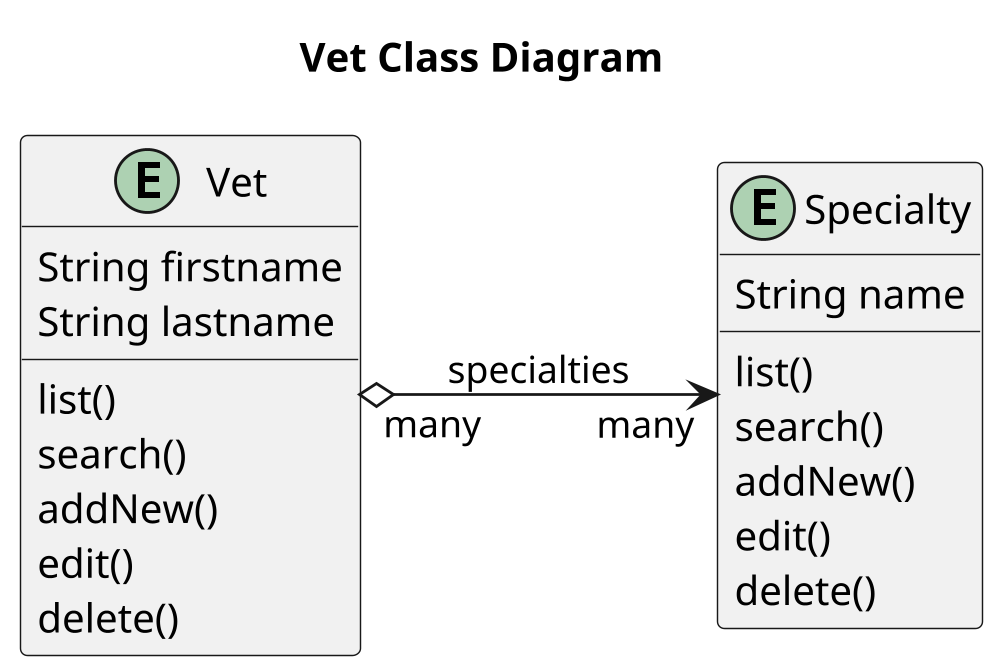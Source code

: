 @startuml


title Vet Class Diagram
'https://plantuml.com/class-diagram

left to right direction
'top to bottom direction

scale 1000 width
entity Vet {
    String firstname
    String lastname
    list()
    search()
    addNew()
    edit()
    delete()
}

entity Specialty {
    String name
    list()
    search()
    addNew()
    edit()
    delete()
}

Vet "many" o--> "many" Specialty: specialties

@enduml